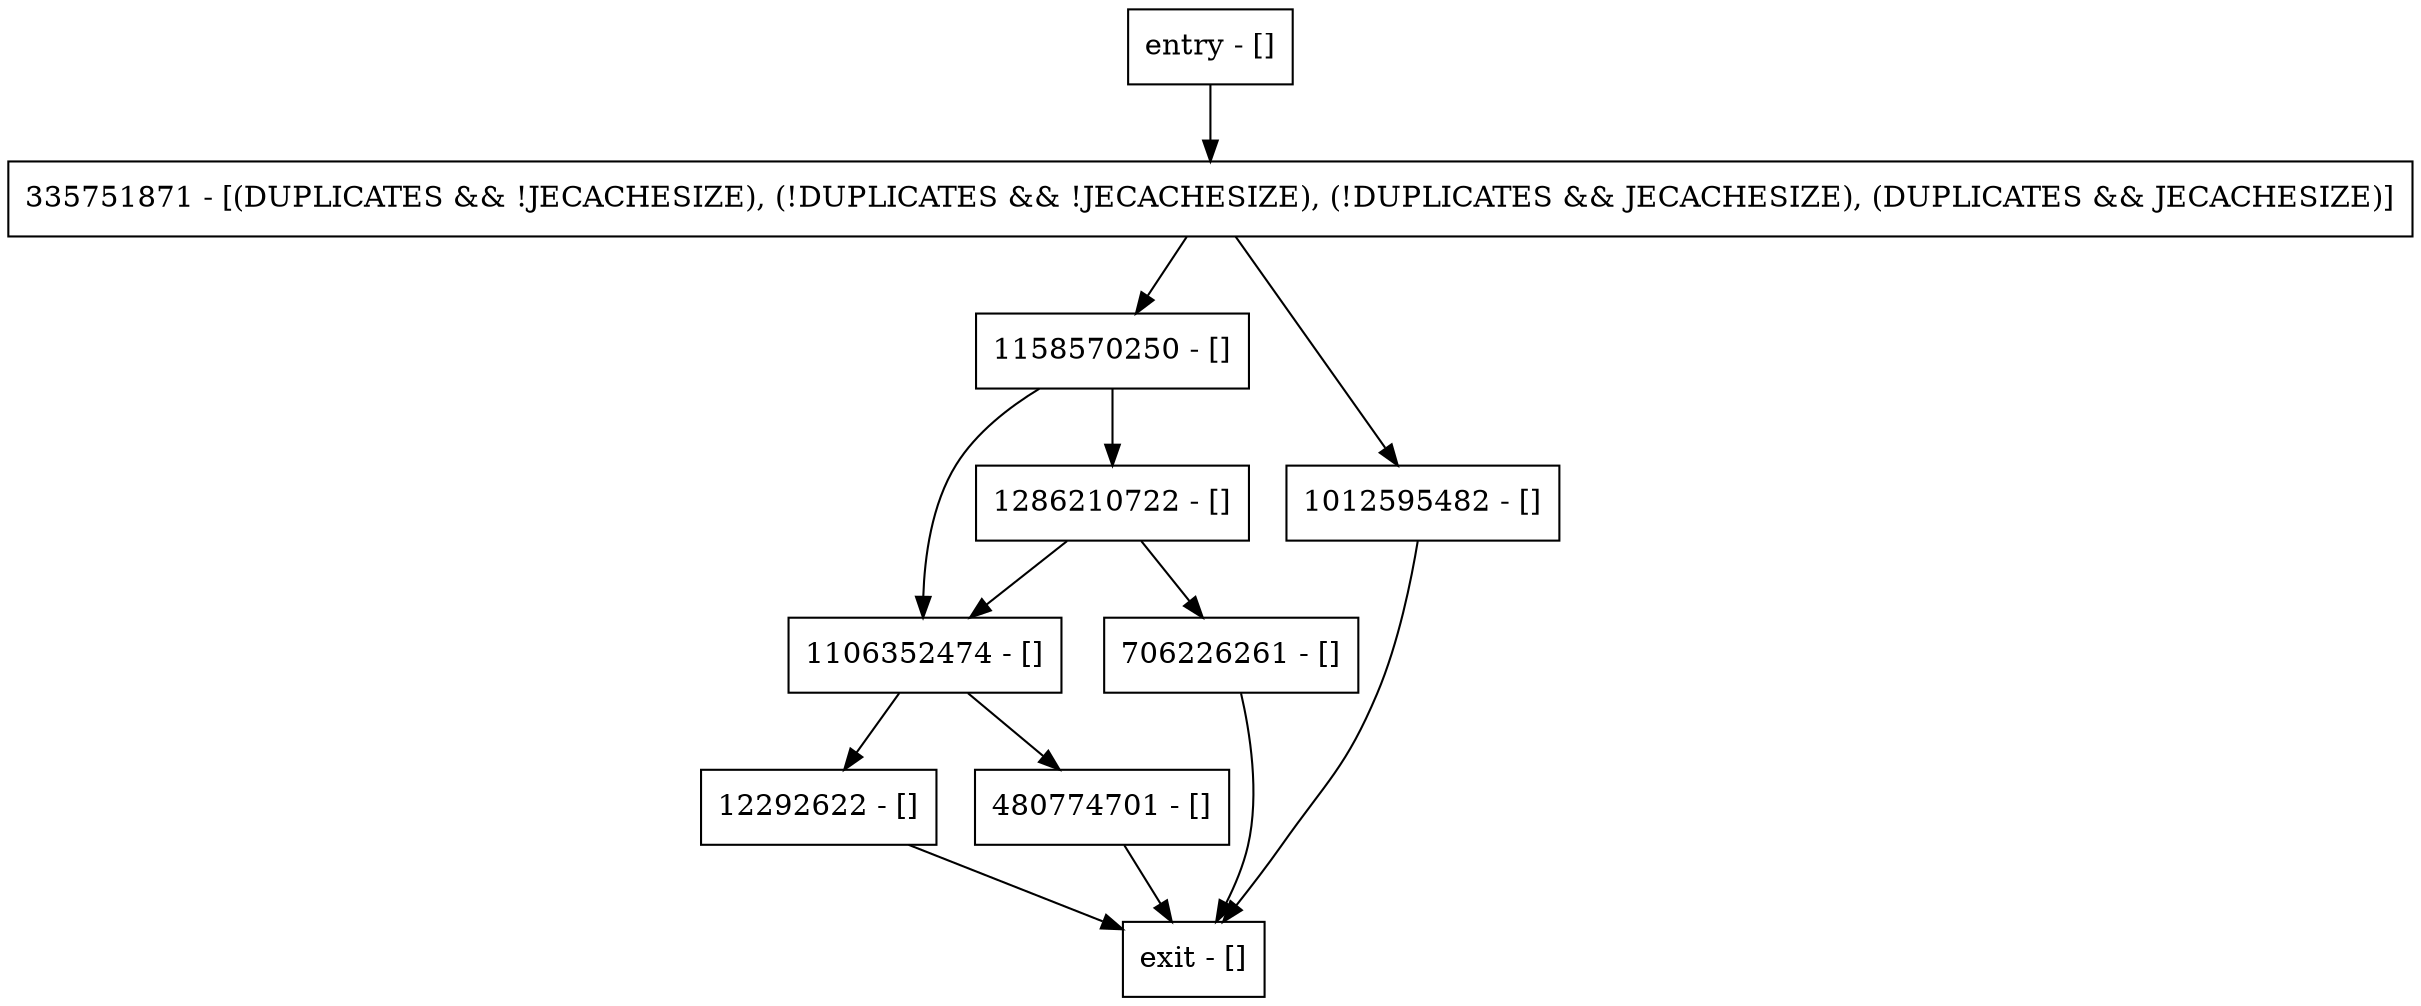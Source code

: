 digraph checkIfInvalid {
node [shape=record];
335751871 [label="335751871 - [(DUPLICATES && !JECACHESIZE), (!DUPLICATES && !JECACHESIZE), (!DUPLICATES && JECACHESIZE), (DUPLICATES && JECACHESIZE)]"];
entry [label="entry - []"];
exit [label="exit - []"];
12292622 [label="12292622 - []"];
1158570250 [label="1158570250 - []"];
1012595482 [label="1012595482 - []"];
706226261 [label="706226261 - []"];
1106352474 [label="1106352474 - []"];
480774701 [label="480774701 - []"];
1286210722 [label="1286210722 - []"];
entry;
exit;
335751871 -> 1158570250;
335751871 -> 1012595482;
entry -> 335751871;
12292622 -> exit;
1158570250 -> 1106352474;
1158570250 -> 1286210722;
1012595482 -> exit;
706226261 -> exit;
1106352474 -> 12292622;
1106352474 -> 480774701;
480774701 -> exit;
1286210722 -> 706226261;
1286210722 -> 1106352474;
}
